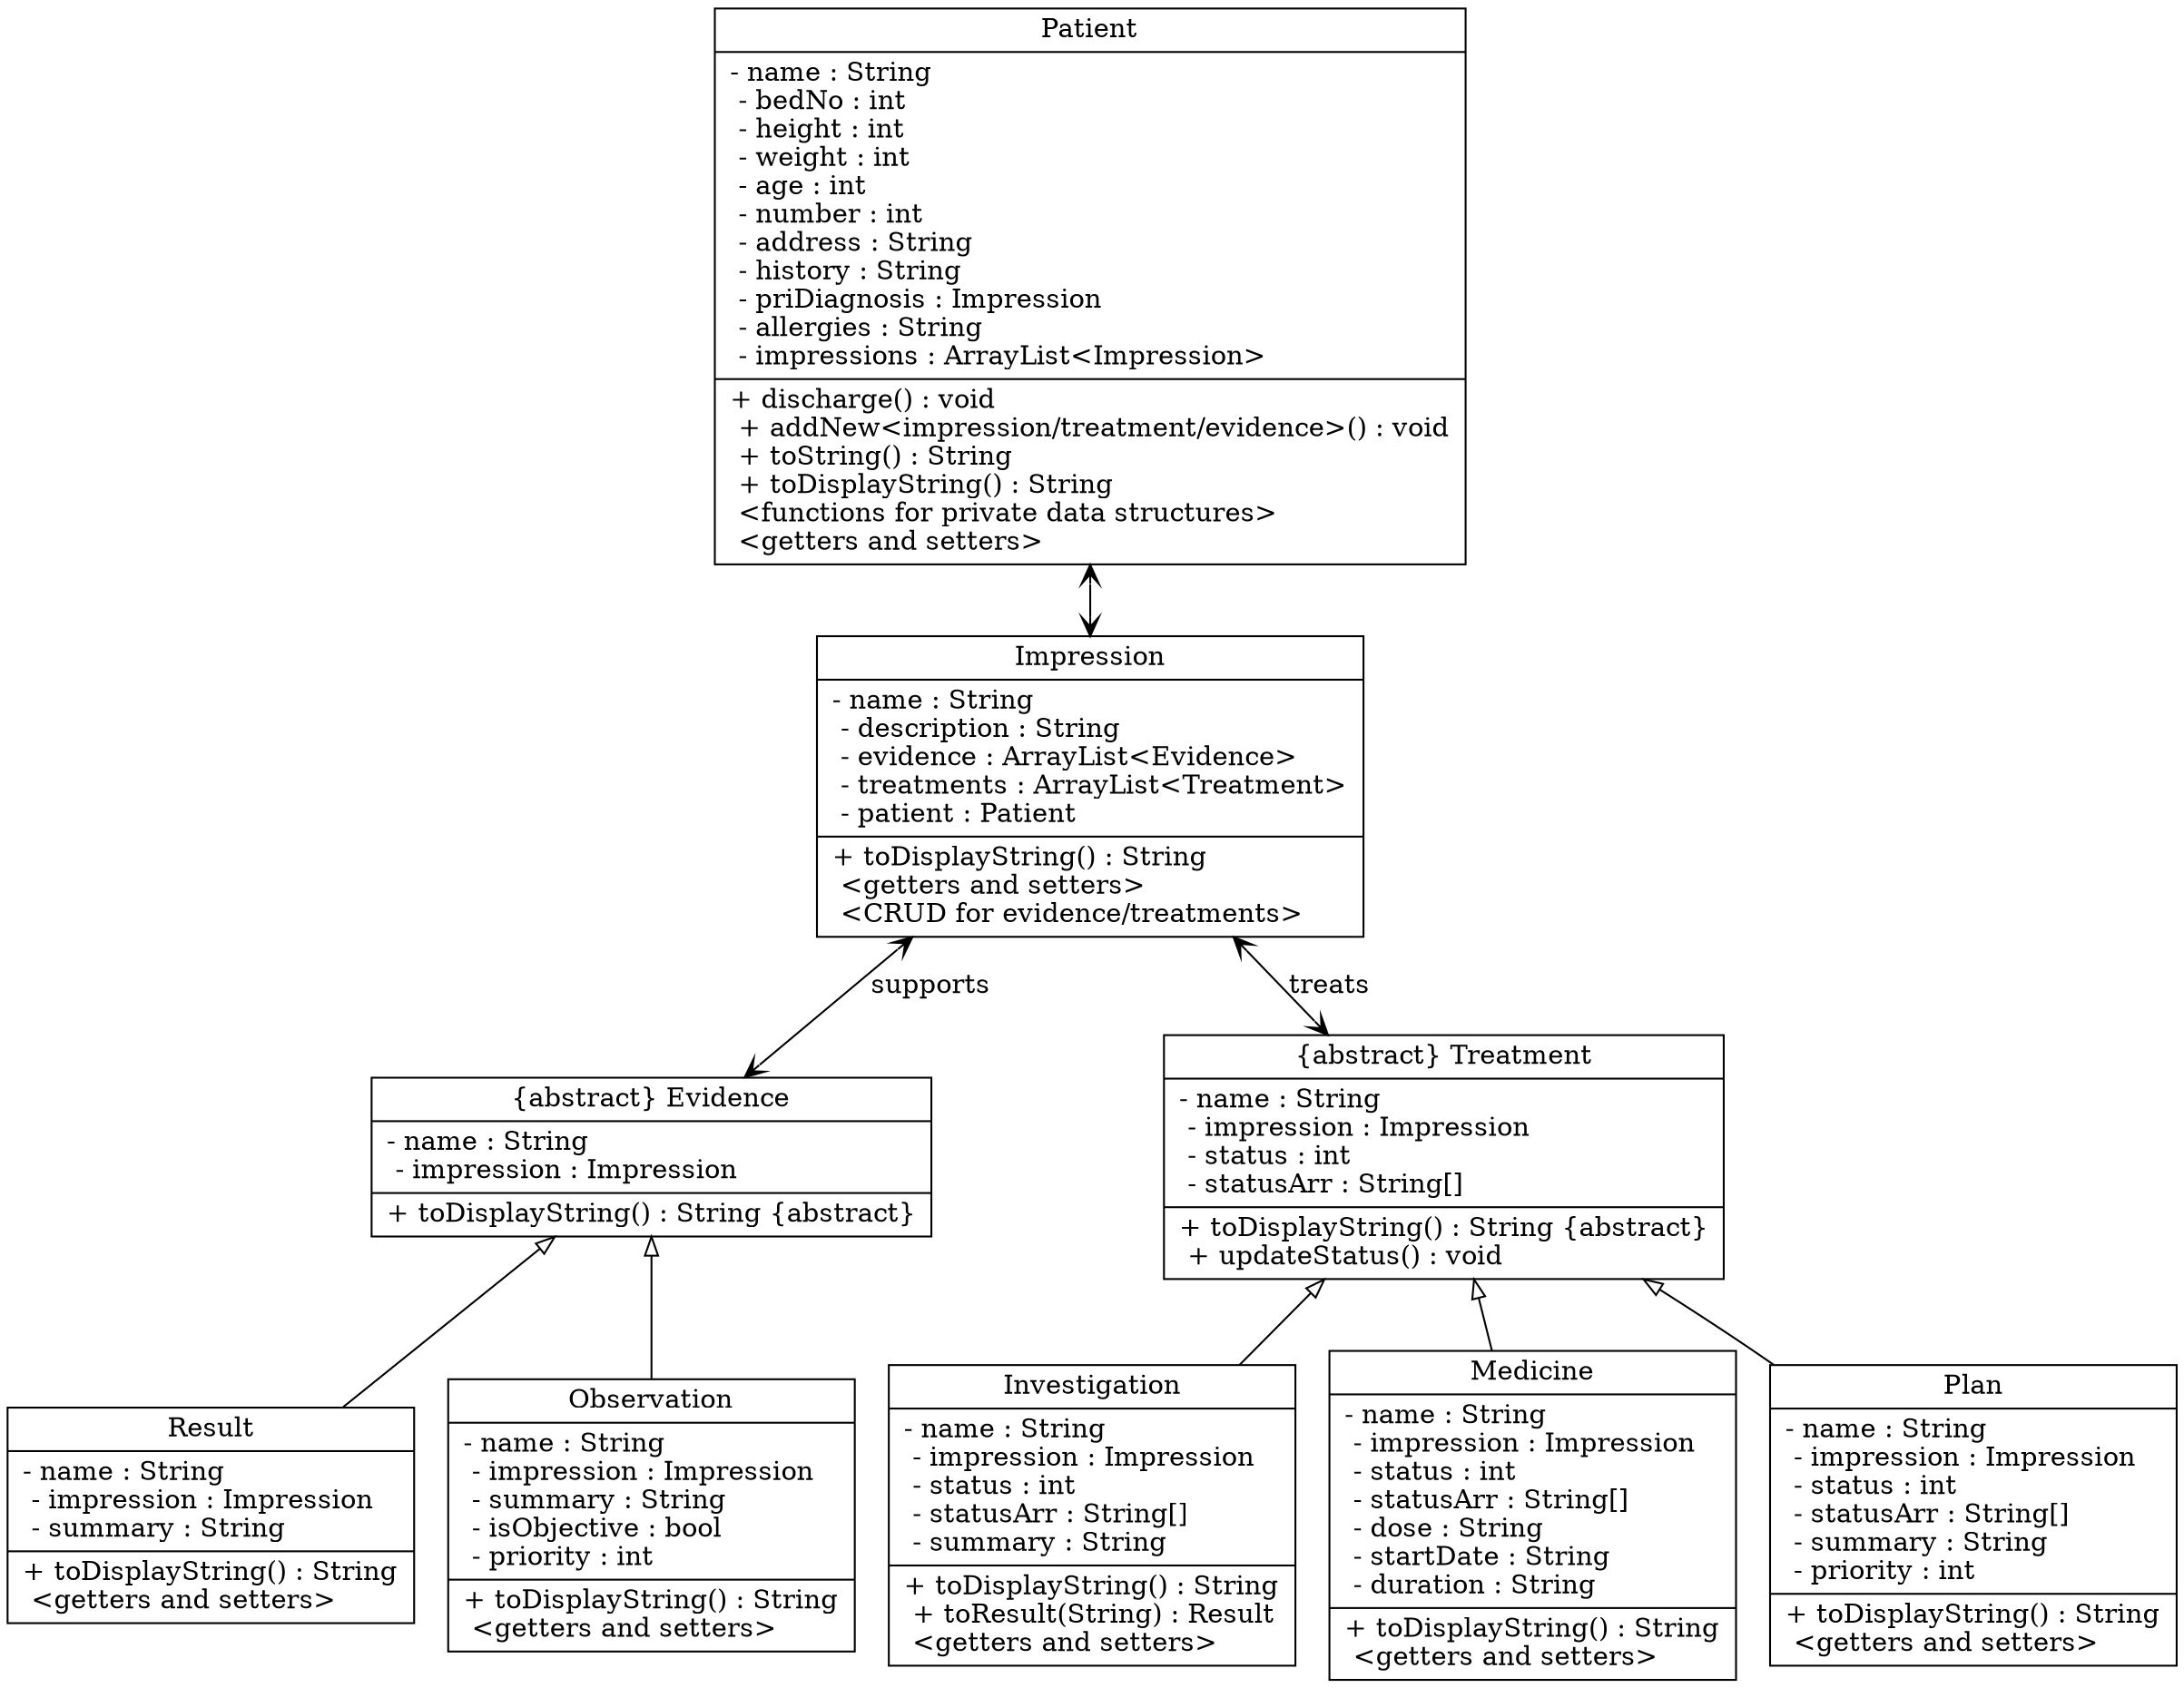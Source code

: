 digraph main {

  /*graph [
    splines = ortho
  ]*/

  node [
    shape = "record"
  ]

  //data indexed by integers for quick, unambiguous access
  //provide the ability to find Impressions by field content
  //discharge() to archive
  //toString() for data format
  //toDataString() for display format (GUI)
  Patient [
    label = "{Patient
    |- name : String\l
    - bedNo : int\l
    - height : int\l
    - weight : int\l
    - age : int\l
    - number : int\l
    - address : String\l
    - history : String\l
    - priDiagnosis : Impression\l
    - allergies : String\l
    - impressions : ArrayList\<Impression\>\l
    |+ discharge() : void\l
    + addNew\<impression/treatment/evidence\>() : void\l
    + toString() : String\l
    + toDisplayString() : String\l
    \<functions for private data structures\>\l
    \<getters and setters\>\l
    }"
  ]


  //treatments and evidence should all be associated with an Impression, even if
  //the Impression is not definite yet, or just consists of a symptom

  //function to consolidate e.g. observations to generate reports to upload to 
  //regular system?
  Impression [
    label = "{Impression
    |- name : String\l
    - description : String\l
    - evidence : ArrayList\<Evidence\>\l
    - treatments : ArrayList\<Treatment\>\l
    - patient : Patient\l
    |+ toDisplayString() : String\l
    \<getters and setters\>\l
    \<CRUD for evidence/treatments\>\l
    }"
  ]

  //evidence: observations, results - support this impression
  Evidence [
    label = "{\{abstract\} Evidence
    |- name : String\l
    - impression : Impression\l
    |+ toDisplayString() : String \{abstract\}\l
    }"
  ]

  //treatment: plans, medicines, investigations - responses to the impression
  //statusArr - array of strings representing the status to display for the
  //various status codes
  //treatments should be sortable by their status of completion
  Treatment [
   label = "{\{abstract\} Treatment
    |- name : String\l
    - impression : Impression\l
    - status : int\l
    - statusArr : String[]\l
    |+ toDisplayString() : String \{abstract\}\l
    + updateStatus() : void\l
    }"
  ]

  Result [
    label = "{Result
    |- name : String\l
    - impression : Impression\l
    - summary : String\l
    |+ toDisplayString() : String\l
    \<getters and setters\>\l
    }"
  ]

  //should observations have dates attached?
  //observations may need further investigation, can be tagged based on 
  //priority to address the most worrying ones
  Observation [
    label = "{Observation
    |- name : String\l
    - impression : Impression\l
    - summary : String\l
    - isObjective : bool\l
    - priority : int\l
    |+ toDisplayString() : String\l
    \<getters and setters\>\l
    }"
  ]

  //when an investigation is completed, it becomes a result
  Investigation [
    label = "{Investigation
    |- name : String\l
    - impression : Impression\l
    - status : int\l
    - statusArr : String[]\l
    - summary : String\l
    |+ toDisplayString() : String\l
    + toResult(String) : Result\l 
    \<getters and setters\>\l
    }"
  ]
  
  //Can format these properly if we have the time, if not just hold raw strings
  //Sort by completion status
  Medicine [
    label = "{Medicine
    |- name : String\l
    - impression : Impression\l
    - status : int\l
    - statusArr : String[]\l
    - dose : String\l
    - startDate : String\l
    - duration : String\l
    |+ toDisplayString() : String\l
    \<getters and setters\>\l
    }"
  ]

  //Sort by priority and completion status
  Plan [
    label = "{Plan
    |- name : String\l
    - impression : Impression\l
    - status : int\l
    - statusArr : String[]\l
    - summary : String\l
    - priority : int\l
    |+ toDisplayString() : String\l
    \<getters and setters\>\l
    }"
  ]

  //navigability 
  
  edge [
    arrowhead = "vee"
  ]

  //two-way navigability

  edge [
    arrowtail = "vee"
    dir = "both"
  ]

  Patient -> Impression

  Impression -> Evidence [label = "supports"]
  Impression -> Treatment [label = "treats"]

  //subclass relations

  edge [
    arrowtail = "empty"
    dir = "back"
  ]

  Treatment -> Investigation 
  Treatment -> Plan
  Treatment -> Medicine
  Evidence -> Observation
  Evidence -> Result
}
